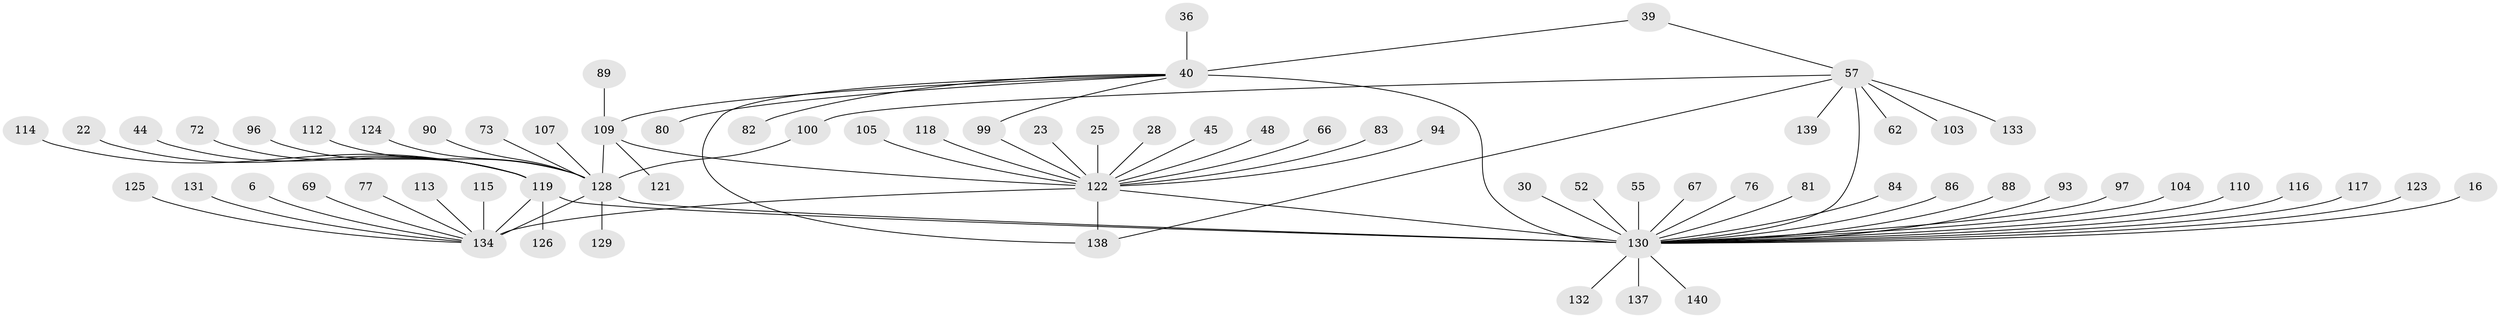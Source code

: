 // original degree distribution, {13: 0.007142857142857143, 7: 0.014285714285714285, 4: 0.08571428571428572, 36: 0.007142857142857143, 1: 0.5428571428571428, 3: 0.07857142857142857, 5: 0.02142857142857143, 9: 0.007142857142857143, 8: 0.014285714285714285, 6: 0.014285714285714285, 2: 0.2, 14: 0.007142857142857143}
// Generated by graph-tools (version 1.1) at 2025/48/03/09/25 04:48:20]
// undirected, 70 vertices, 78 edges
graph export_dot {
graph [start="1"]
  node [color=gray90,style=filled];
  6;
  16;
  22;
  23;
  25;
  28;
  30;
  36;
  39 [super="+14"];
  40 [super="+9+21+33"];
  44;
  45;
  48;
  52;
  55;
  57 [super="+12"];
  62;
  66;
  67;
  69;
  72;
  73;
  76;
  77;
  80 [super="+60"];
  81;
  82;
  83;
  84 [super="+41"];
  86;
  88;
  89;
  90;
  93;
  94;
  96;
  97 [super="+95"];
  99;
  100 [super="+85+87"];
  103 [super="+102"];
  104 [super="+26"];
  105;
  107;
  109 [super="+74+15+61+75"];
  110;
  112;
  113;
  114 [super="+34"];
  115;
  116;
  117;
  118;
  119 [super="+24+35+59"];
  121;
  122 [super="+91+20+38"];
  123;
  124;
  125;
  126;
  128 [super="+27+50"];
  129;
  130 [super="+49+63+4"];
  131;
  132 [super="+78"];
  133 [super="+108"];
  134 [super="+2+98"];
  137 [super="+19+92+111+135"];
  138 [super="+106+120+127"];
  139 [super="+136"];
  140;
  6 -- 134;
  16 -- 130;
  22 -- 119;
  23 -- 122;
  25 -- 122;
  28 -- 122;
  30 -- 130;
  36 -- 40;
  39 -- 57;
  39 -- 40;
  40 -- 99;
  40 -- 82;
  40 -- 109;
  40 -- 130 [weight=4];
  40 -- 80;
  40 -- 138;
  44 -- 119;
  45 -- 122;
  48 -- 122;
  52 -- 130;
  55 -- 130;
  57 -- 62;
  57 -- 130 [weight=4];
  57 -- 100;
  57 -- 103;
  57 -- 133;
  57 -- 139;
  57 -- 138;
  66 -- 122;
  67 -- 130;
  69 -- 134;
  72 -- 119;
  73 -- 128;
  76 -- 130;
  77 -- 134;
  81 -- 130;
  83 -- 122;
  84 -- 130;
  86 -- 130;
  88 -- 130;
  89 -- 109;
  90 -- 128;
  93 -- 130;
  94 -- 122;
  96 -- 119;
  97 -- 130;
  99 -- 122;
  100 -- 128;
  104 -- 130;
  105 -- 122;
  107 -- 128;
  109 -- 122 [weight=3];
  109 -- 128;
  109 -- 121;
  110 -- 130;
  112 -- 128;
  113 -- 134;
  114 -- 119;
  115 -- 134;
  116 -- 130;
  117 -- 130;
  118 -- 122;
  119 -- 130 [weight=6];
  119 -- 134 [weight=2];
  119 -- 126;
  122 -- 134 [weight=2];
  122 -- 130 [weight=3];
  122 -- 138 [weight=2];
  123 -- 130;
  124 -- 128;
  125 -- 134;
  128 -- 134 [weight=3];
  128 -- 129;
  128 -- 130 [weight=3];
  130 -- 140;
  130 -- 137;
  130 -- 132;
  131 -- 134;
}
